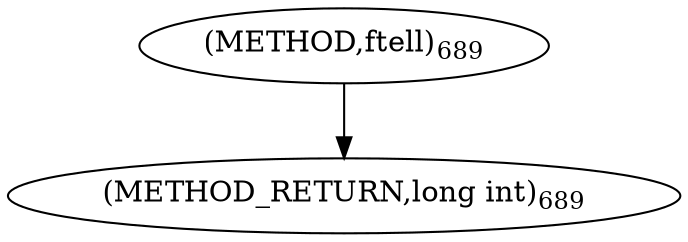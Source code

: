 digraph "ftell" {  
"73895" [label = <(METHOD,ftell)<SUB>689</SUB>> ]
"73897" [label = <(METHOD_RETURN,long int)<SUB>689</SUB>> ]
  "73895" -> "73897" 
}
